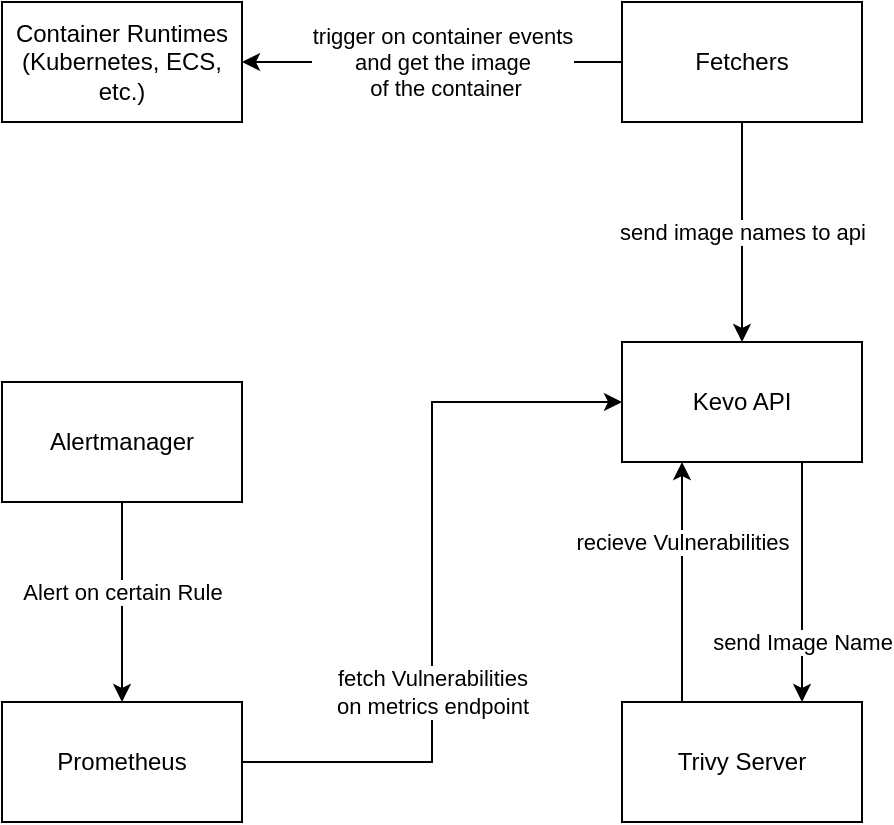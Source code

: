 <mxfile version="16.5.1" type="device"><diagram id="fG6WirjnP1xi1NN8nxPA" name="Page-1"><mxGraphModel dx="1106" dy="834" grid="1" gridSize="10" guides="1" tooltips="1" connect="1" arrows="1" fold="1" page="1" pageScale="1" pageWidth="1169" pageHeight="827" math="0" shadow="0"><root><mxCell id="0"/><mxCell id="1" parent="0"/><mxCell id="3cAFvyoopJdb9FJP--9q-5" value="send Image Name" style="edgeStyle=orthogonalEdgeStyle;rounded=0;orthogonalLoop=1;jettySize=auto;html=1;exitX=0.75;exitY=1;exitDx=0;exitDy=0;entryX=0.75;entryY=0;entryDx=0;entryDy=0;fontColor=default;strokeColor=default;labelBackgroundColor=default;" parent="1" source="3cAFvyoopJdb9FJP--9q-1" target="3cAFvyoopJdb9FJP--9q-2" edge="1"><mxGeometry x="0.5" relative="1" as="geometry"><Array as="points"/><mxPoint as="offset"/></mxGeometry></mxCell><mxCell id="3cAFvyoopJdb9FJP--9q-8" style="edgeStyle=orthogonalEdgeStyle;rounded=0;orthogonalLoop=1;jettySize=auto;html=1;exitX=1;exitY=0.5;exitDx=0;exitDy=0;entryX=0;entryY=0.5;entryDx=0;entryDy=0;labelBackgroundColor=default;fontColor=default;strokeColor=default;" parent="1" source="3cAFvyoopJdb9FJP--9q-4" target="3cAFvyoopJdb9FJP--9q-1" edge="1"><mxGeometry relative="1" as="geometry"/></mxCell><mxCell id="3cAFvyoopJdb9FJP--9q-9" value="fetch Vulnerabilities&lt;br&gt;on metrics endpoint" style="edgeLabel;html=1;align=center;verticalAlign=middle;resizable=0;points=[];fontColor=default;" parent="3cAFvyoopJdb9FJP--9q-8" vertex="1" connectable="0"><mxGeometry x="-0.297" relative="1" as="geometry"><mxPoint as="offset"/></mxGeometry></mxCell><mxCell id="3cAFvyoopJdb9FJP--9q-13" value="send image names to api" style="edgeStyle=orthogonalEdgeStyle;rounded=0;orthogonalLoop=1;jettySize=auto;html=1;exitX=0.5;exitY=1;exitDx=0;exitDy=0;entryX=0.5;entryY=0;entryDx=0;entryDy=0;labelBackgroundColor=default;fontColor=default;strokeColor=default;" parent="1" source="3cAFvyoopJdb9FJP--9q-12" target="3cAFvyoopJdb9FJP--9q-1" edge="1"><mxGeometry relative="1" as="geometry"/></mxCell><mxCell id="3cAFvyoopJdb9FJP--9q-1" value="Kevo API" style="rounded=0;whiteSpace=wrap;html=1;fillColor=default;strokeColor=default;fontColor=default;" parent="1" vertex="1"><mxGeometry x="490" y="360" width="120" height="60" as="geometry"/></mxCell><mxCell id="3cAFvyoopJdb9FJP--9q-6" style="edgeStyle=orthogonalEdgeStyle;rounded=0;orthogonalLoop=1;jettySize=auto;html=1;exitX=0.25;exitY=0;exitDx=0;exitDy=0;entryX=0.25;entryY=1;entryDx=0;entryDy=0;fontColor=default;strokeColor=default;labelBackgroundColor=default;" parent="1" source="3cAFvyoopJdb9FJP--9q-2" target="3cAFvyoopJdb9FJP--9q-1" edge="1"><mxGeometry relative="1" as="geometry"/></mxCell><mxCell id="3cAFvyoopJdb9FJP--9q-7" value="recieve Vulnerabilities" style="edgeLabel;html=1;align=center;verticalAlign=middle;resizable=0;points=[];fontColor=default;labelBackgroundColor=default;" parent="3cAFvyoopJdb9FJP--9q-6" vertex="1" connectable="0"><mxGeometry x="0.017" y="-3" relative="1" as="geometry"><mxPoint x="-3" y="-19" as="offset"/></mxGeometry></mxCell><mxCell id="3cAFvyoopJdb9FJP--9q-2" value="Trivy Server" style="rounded=0;whiteSpace=wrap;html=1;fillColor=default;strokeColor=default;fontColor=default;" parent="1" vertex="1"><mxGeometry x="490" y="540" width="120" height="60" as="geometry"/></mxCell><mxCell id="3cAFvyoopJdb9FJP--9q-10" style="edgeStyle=orthogonalEdgeStyle;rounded=0;orthogonalLoop=1;jettySize=auto;html=1;exitX=0.5;exitY=1;exitDx=0;exitDy=0;entryX=0.5;entryY=0;entryDx=0;entryDy=0;labelBackgroundColor=default;fontColor=default;strokeColor=default;" parent="1" source="3cAFvyoopJdb9FJP--9q-3" target="3cAFvyoopJdb9FJP--9q-4" edge="1"><mxGeometry relative="1" as="geometry"/></mxCell><mxCell id="3cAFvyoopJdb9FJP--9q-11" value="Alert on certain Rule" style="edgeLabel;html=1;align=center;verticalAlign=middle;resizable=0;points=[];fontColor=default;" parent="3cAFvyoopJdb9FJP--9q-10" vertex="1" connectable="0"><mxGeometry x="-0.1" relative="1" as="geometry"><mxPoint as="offset"/></mxGeometry></mxCell><mxCell id="3cAFvyoopJdb9FJP--9q-3" value="Alertmanager" style="rounded=0;whiteSpace=wrap;html=1;fillColor=default;strokeColor=default;fontColor=default;" parent="1" vertex="1"><mxGeometry x="180" y="380" width="120" height="60" as="geometry"/></mxCell><mxCell id="3cAFvyoopJdb9FJP--9q-4" value="Prometheus" style="rounded=0;whiteSpace=wrap;html=1;fillColor=default;strokeColor=default;fontColor=default;" parent="1" vertex="1"><mxGeometry x="180" y="540" width="120" height="60" as="geometry"/></mxCell><mxCell id="obSSKkkAcii14tL4bRHL-2" style="edgeStyle=orthogonalEdgeStyle;rounded=0;orthogonalLoop=1;jettySize=auto;html=1;entryX=1;entryY=0.5;entryDx=0;entryDy=0;" edge="1" parent="1" source="3cAFvyoopJdb9FJP--9q-12" target="obSSKkkAcii14tL4bRHL-4"><mxGeometry relative="1" as="geometry"><mxPoint x="500" y="100" as="targetPoint"/><Array as="points"><mxPoint x="350" y="220"/><mxPoint x="350" y="220"/></Array></mxGeometry></mxCell><mxCell id="obSSKkkAcii14tL4bRHL-7" value="trigger on container events&lt;br&gt;and get the image&lt;br&gt;&amp;nbsp;of the container" style="edgeLabel;html=1;align=center;verticalAlign=middle;resizable=0;points=[];" vertex="1" connectable="0" parent="obSSKkkAcii14tL4bRHL-2"><mxGeometry x="0.242" y="-1" relative="1" as="geometry"><mxPoint x="28" y="1" as="offset"/></mxGeometry></mxCell><mxCell id="3cAFvyoopJdb9FJP--9q-12" value="Fetchers&lt;br&gt;" style="rounded=0;whiteSpace=wrap;html=1;labelBackgroundColor=default;fontColor=default;strokeColor=default;fillColor=default;" parent="1" vertex="1"><mxGeometry x="490" y="190" width="120" height="60" as="geometry"/></mxCell><mxCell id="obSSKkkAcii14tL4bRHL-4" value="Container Runtimes&lt;br&gt;(Kubernetes, ECS, etc.)" style="rounded=0;whiteSpace=wrap;html=1;" vertex="1" parent="1"><mxGeometry x="180" y="190" width="120" height="60" as="geometry"/></mxCell></root></mxGraphModel></diagram></mxfile>